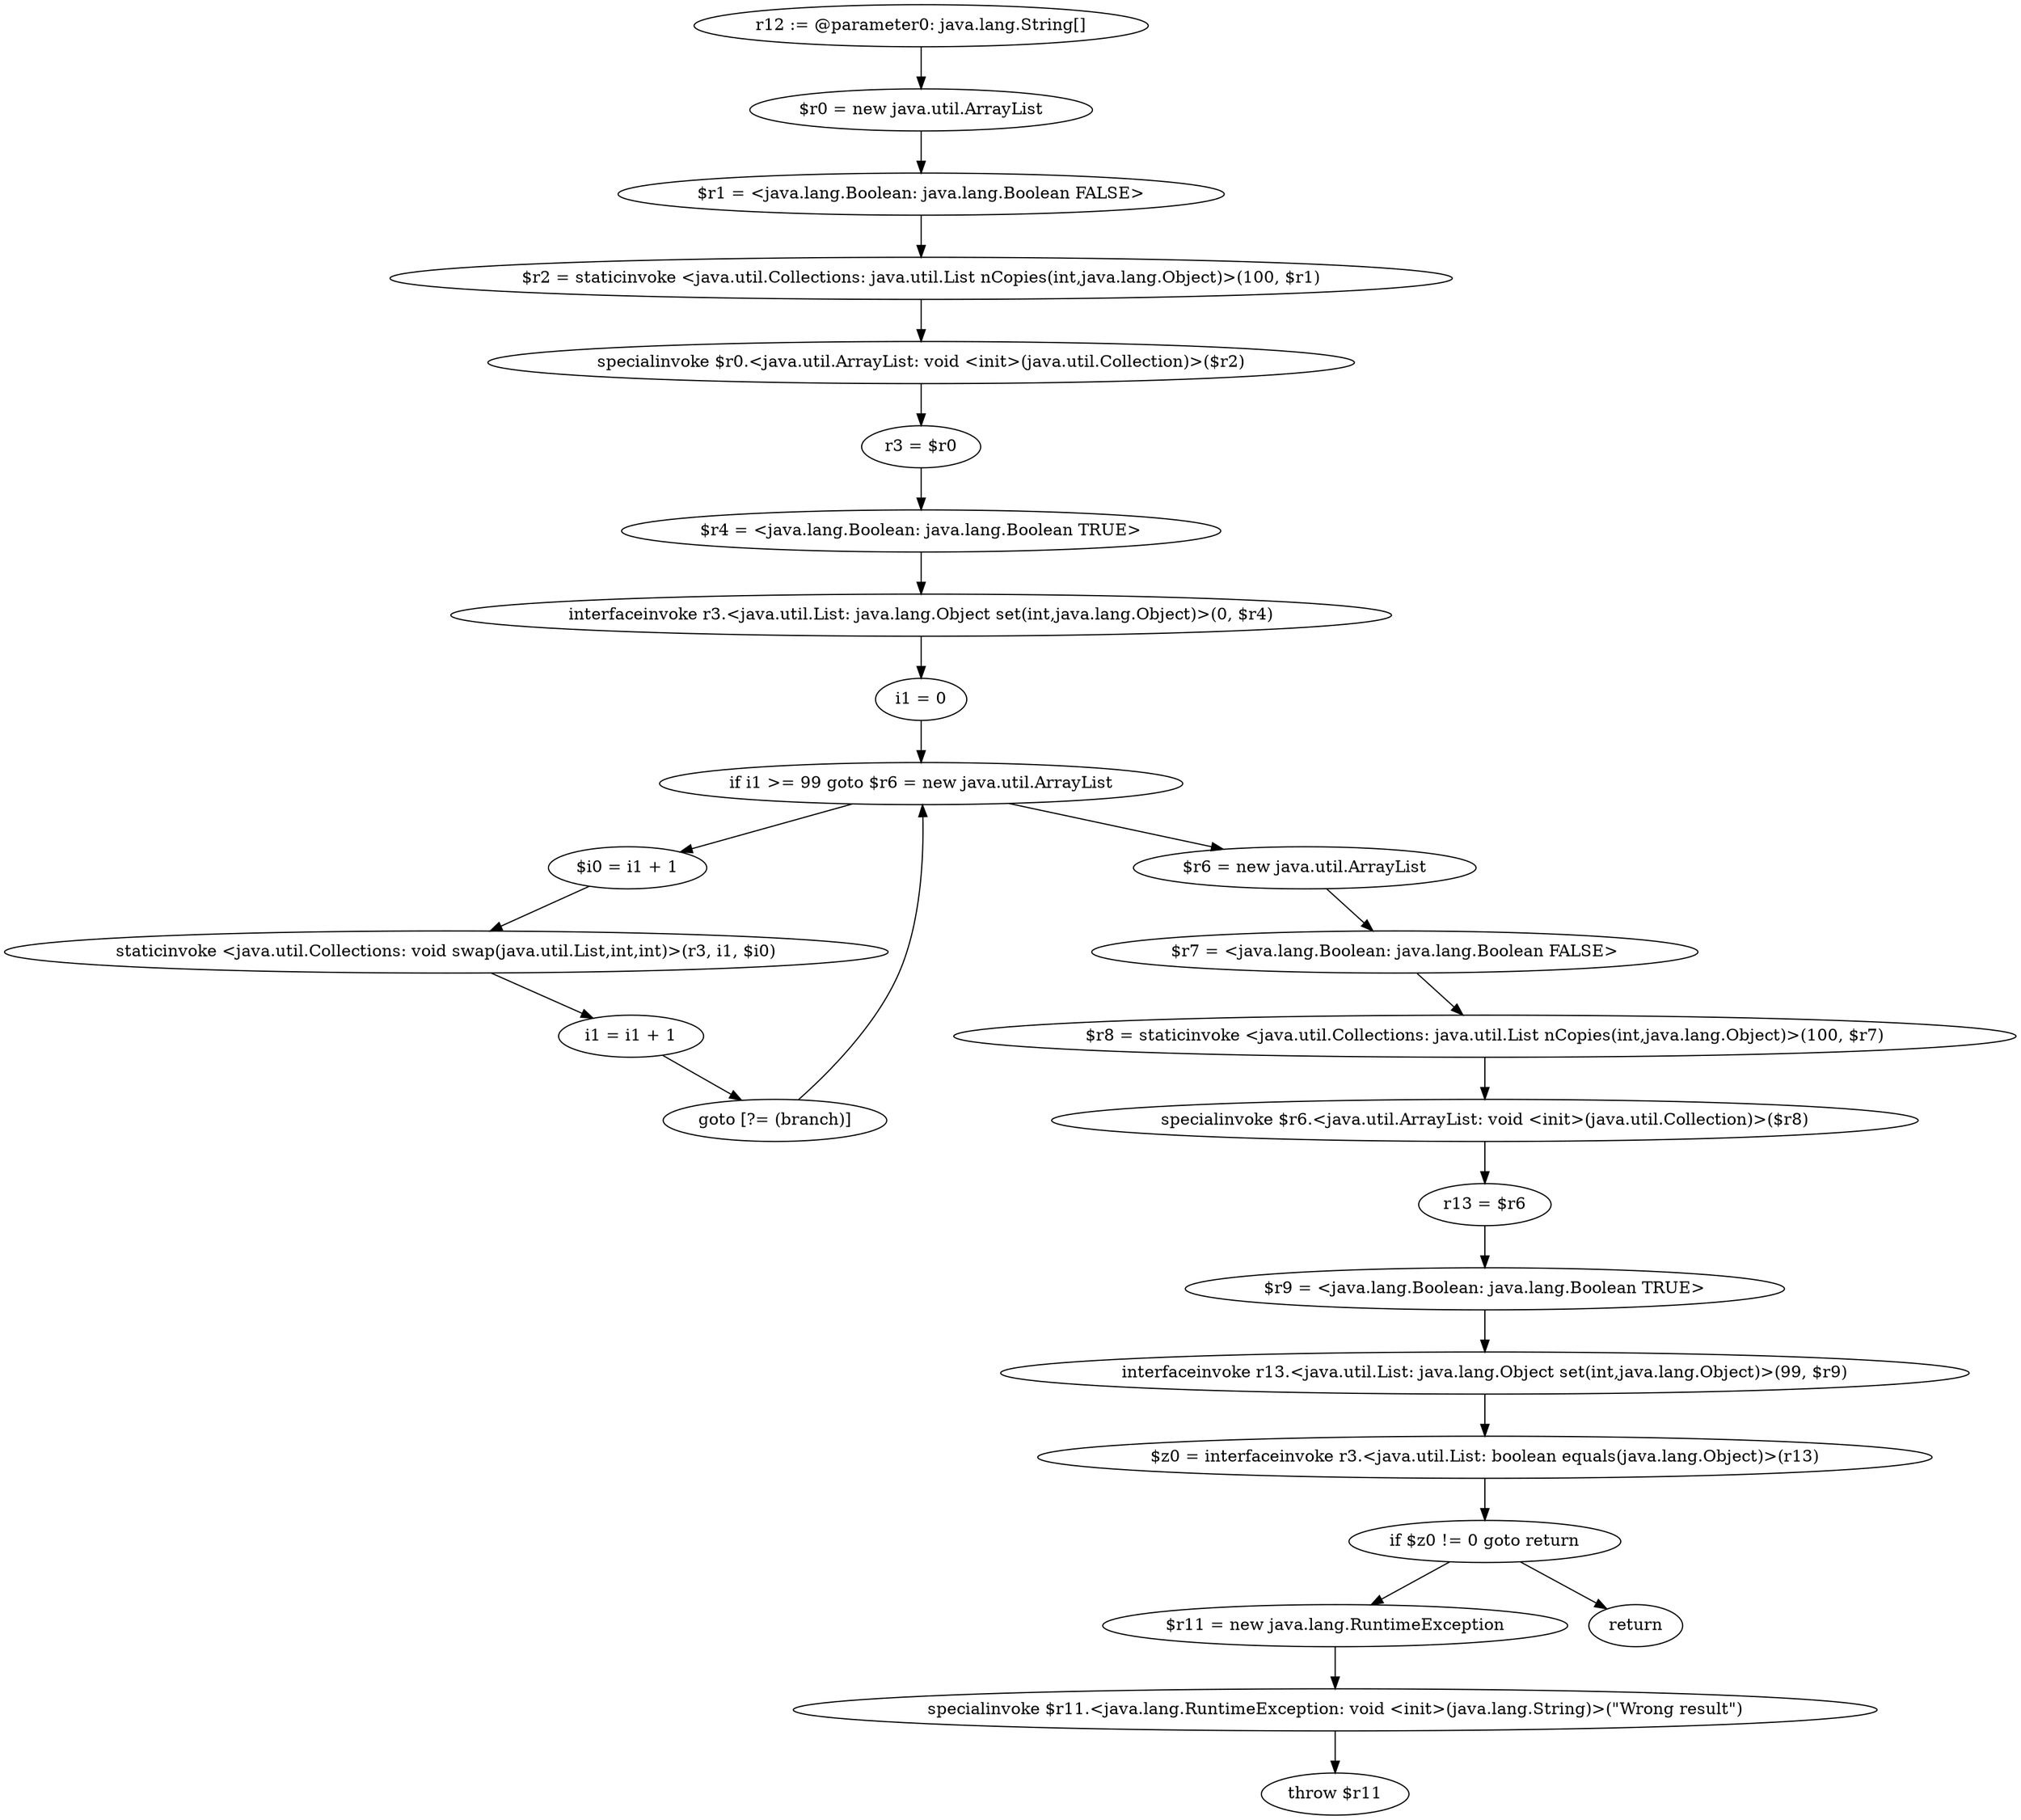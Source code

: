 digraph "unitGraph" {
    "r12 := @parameter0: java.lang.String[]"
    "$r0 = new java.util.ArrayList"
    "$r1 = <java.lang.Boolean: java.lang.Boolean FALSE>"
    "$r2 = staticinvoke <java.util.Collections: java.util.List nCopies(int,java.lang.Object)>(100, $r1)"
    "specialinvoke $r0.<java.util.ArrayList: void <init>(java.util.Collection)>($r2)"
    "r3 = $r0"
    "$r4 = <java.lang.Boolean: java.lang.Boolean TRUE>"
    "interfaceinvoke r3.<java.util.List: java.lang.Object set(int,java.lang.Object)>(0, $r4)"
    "i1 = 0"
    "if i1 >= 99 goto $r6 = new java.util.ArrayList"
    "$i0 = i1 + 1"
    "staticinvoke <java.util.Collections: void swap(java.util.List,int,int)>(r3, i1, $i0)"
    "i1 = i1 + 1"
    "goto [?= (branch)]"
    "$r6 = new java.util.ArrayList"
    "$r7 = <java.lang.Boolean: java.lang.Boolean FALSE>"
    "$r8 = staticinvoke <java.util.Collections: java.util.List nCopies(int,java.lang.Object)>(100, $r7)"
    "specialinvoke $r6.<java.util.ArrayList: void <init>(java.util.Collection)>($r8)"
    "r13 = $r6"
    "$r9 = <java.lang.Boolean: java.lang.Boolean TRUE>"
    "interfaceinvoke r13.<java.util.List: java.lang.Object set(int,java.lang.Object)>(99, $r9)"
    "$z0 = interfaceinvoke r3.<java.util.List: boolean equals(java.lang.Object)>(r13)"
    "if $z0 != 0 goto return"
    "$r11 = new java.lang.RuntimeException"
    "specialinvoke $r11.<java.lang.RuntimeException: void <init>(java.lang.String)>(\"Wrong result\")"
    "throw $r11"
    "return"
    "r12 := @parameter0: java.lang.String[]"->"$r0 = new java.util.ArrayList";
    "$r0 = new java.util.ArrayList"->"$r1 = <java.lang.Boolean: java.lang.Boolean FALSE>";
    "$r1 = <java.lang.Boolean: java.lang.Boolean FALSE>"->"$r2 = staticinvoke <java.util.Collections: java.util.List nCopies(int,java.lang.Object)>(100, $r1)";
    "$r2 = staticinvoke <java.util.Collections: java.util.List nCopies(int,java.lang.Object)>(100, $r1)"->"specialinvoke $r0.<java.util.ArrayList: void <init>(java.util.Collection)>($r2)";
    "specialinvoke $r0.<java.util.ArrayList: void <init>(java.util.Collection)>($r2)"->"r3 = $r0";
    "r3 = $r0"->"$r4 = <java.lang.Boolean: java.lang.Boolean TRUE>";
    "$r4 = <java.lang.Boolean: java.lang.Boolean TRUE>"->"interfaceinvoke r3.<java.util.List: java.lang.Object set(int,java.lang.Object)>(0, $r4)";
    "interfaceinvoke r3.<java.util.List: java.lang.Object set(int,java.lang.Object)>(0, $r4)"->"i1 = 0";
    "i1 = 0"->"if i1 >= 99 goto $r6 = new java.util.ArrayList";
    "if i1 >= 99 goto $r6 = new java.util.ArrayList"->"$i0 = i1 + 1";
    "if i1 >= 99 goto $r6 = new java.util.ArrayList"->"$r6 = new java.util.ArrayList";
    "$i0 = i1 + 1"->"staticinvoke <java.util.Collections: void swap(java.util.List,int,int)>(r3, i1, $i0)";
    "staticinvoke <java.util.Collections: void swap(java.util.List,int,int)>(r3, i1, $i0)"->"i1 = i1 + 1";
    "i1 = i1 + 1"->"goto [?= (branch)]";
    "goto [?= (branch)]"->"if i1 >= 99 goto $r6 = new java.util.ArrayList";
    "$r6 = new java.util.ArrayList"->"$r7 = <java.lang.Boolean: java.lang.Boolean FALSE>";
    "$r7 = <java.lang.Boolean: java.lang.Boolean FALSE>"->"$r8 = staticinvoke <java.util.Collections: java.util.List nCopies(int,java.lang.Object)>(100, $r7)";
    "$r8 = staticinvoke <java.util.Collections: java.util.List nCopies(int,java.lang.Object)>(100, $r7)"->"specialinvoke $r6.<java.util.ArrayList: void <init>(java.util.Collection)>($r8)";
    "specialinvoke $r6.<java.util.ArrayList: void <init>(java.util.Collection)>($r8)"->"r13 = $r6";
    "r13 = $r6"->"$r9 = <java.lang.Boolean: java.lang.Boolean TRUE>";
    "$r9 = <java.lang.Boolean: java.lang.Boolean TRUE>"->"interfaceinvoke r13.<java.util.List: java.lang.Object set(int,java.lang.Object)>(99, $r9)";
    "interfaceinvoke r13.<java.util.List: java.lang.Object set(int,java.lang.Object)>(99, $r9)"->"$z0 = interfaceinvoke r3.<java.util.List: boolean equals(java.lang.Object)>(r13)";
    "$z0 = interfaceinvoke r3.<java.util.List: boolean equals(java.lang.Object)>(r13)"->"if $z0 != 0 goto return";
    "if $z0 != 0 goto return"->"$r11 = new java.lang.RuntimeException";
    "if $z0 != 0 goto return"->"return";
    "$r11 = new java.lang.RuntimeException"->"specialinvoke $r11.<java.lang.RuntimeException: void <init>(java.lang.String)>(\"Wrong result\")";
    "specialinvoke $r11.<java.lang.RuntimeException: void <init>(java.lang.String)>(\"Wrong result\")"->"throw $r11";
}
